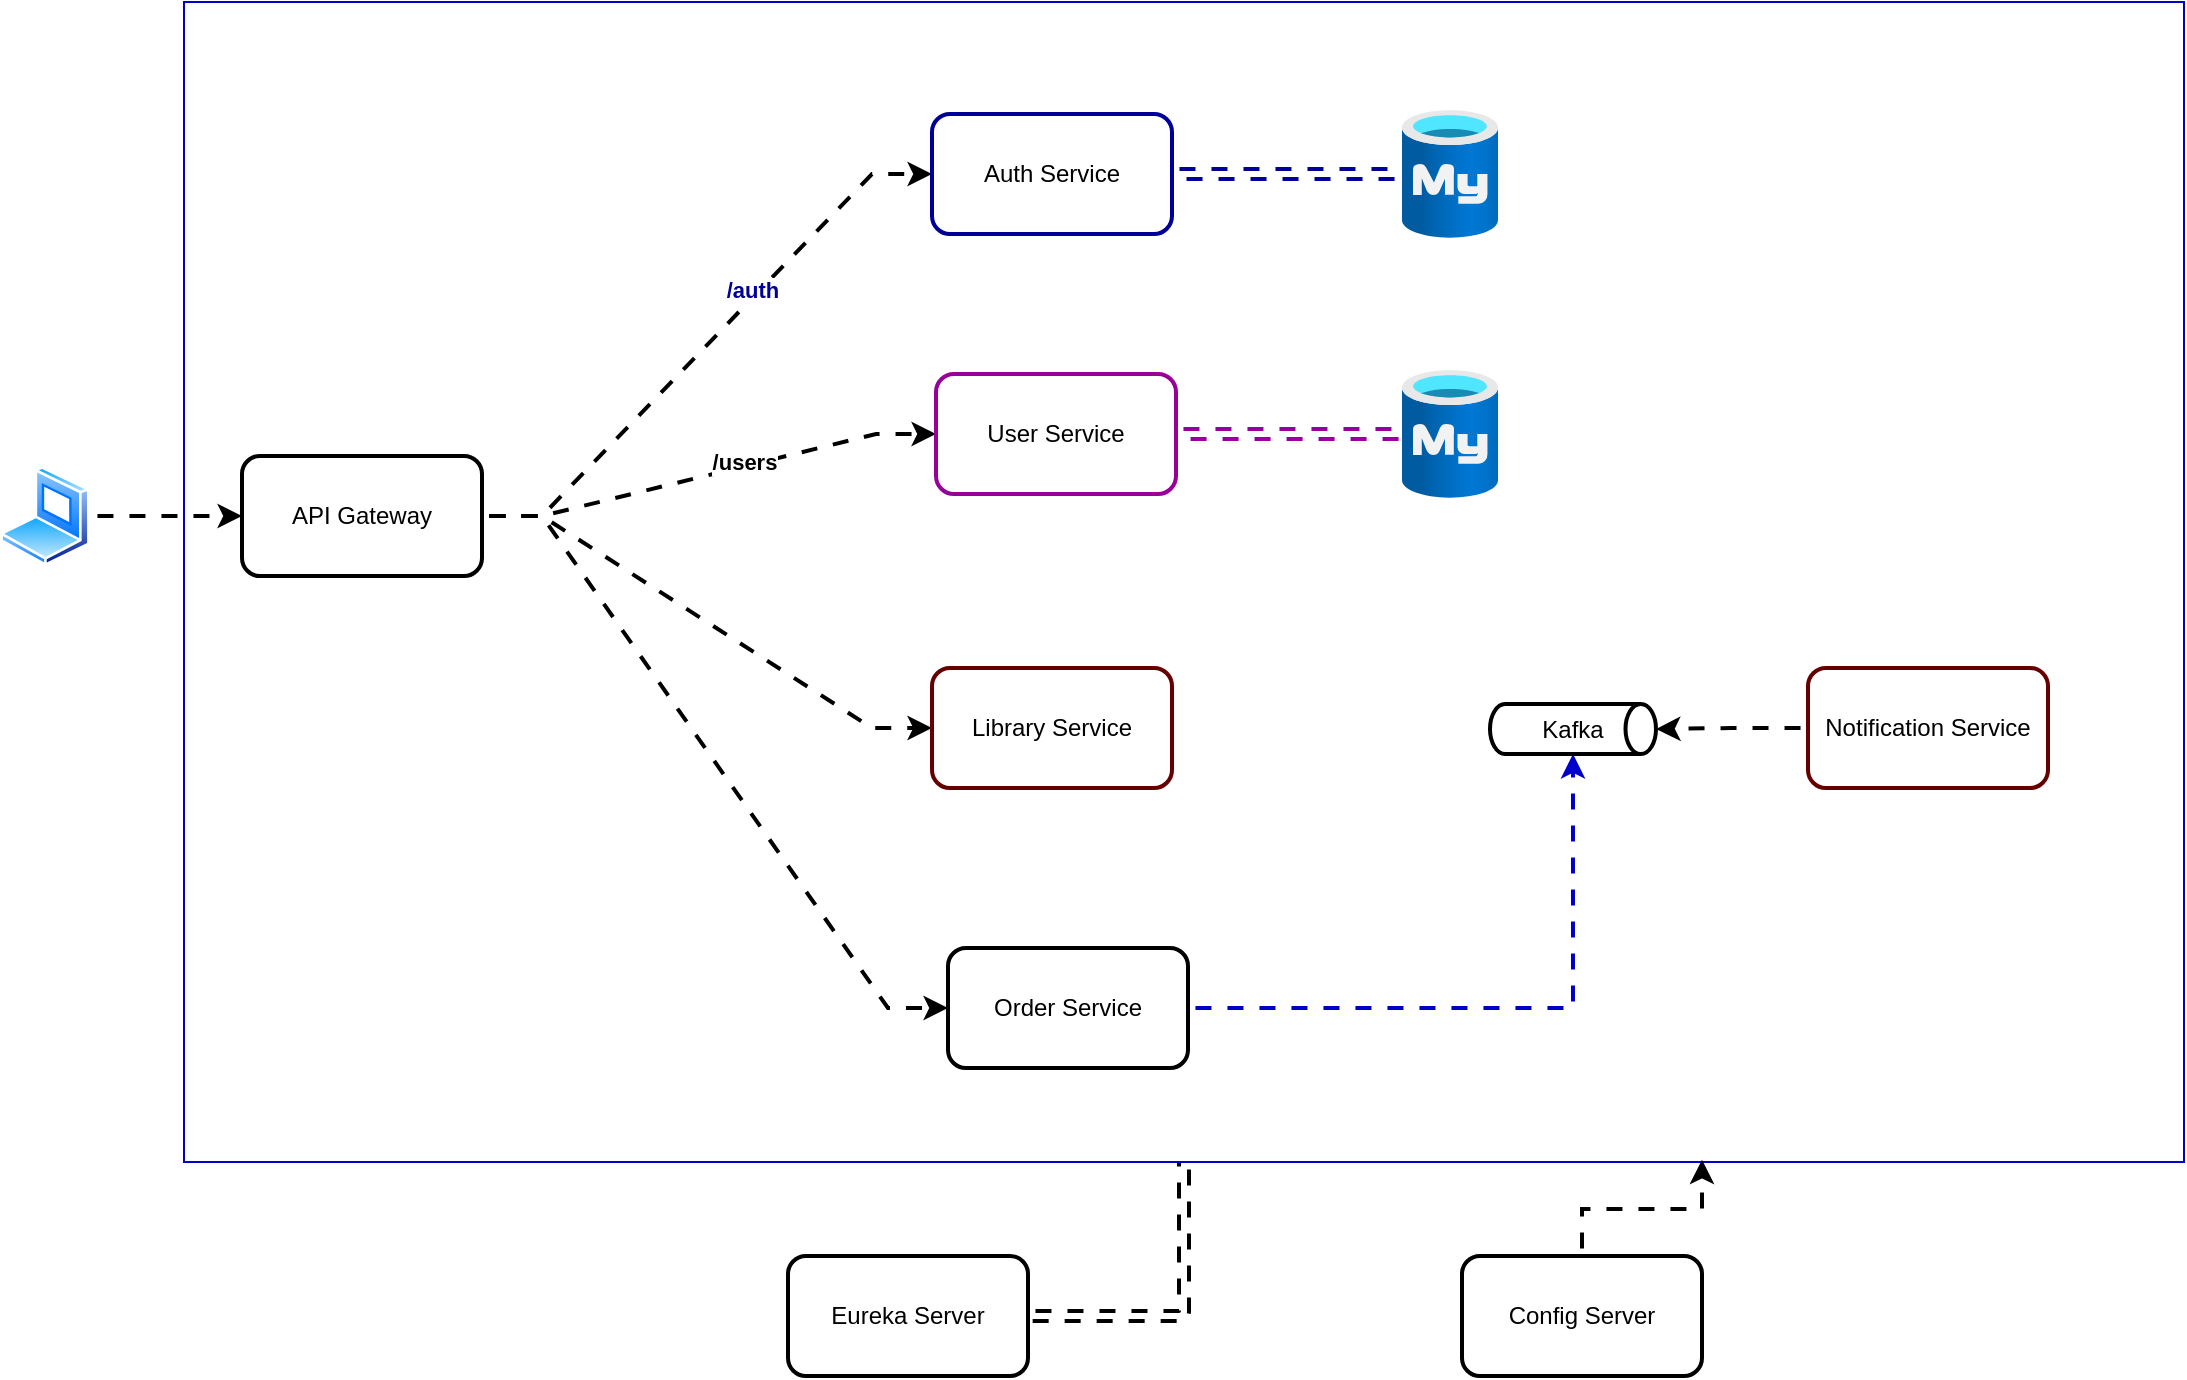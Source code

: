 <mxfile version="26.2.15" pages="2">
  <diagram name="Design" id="JtGKPvHWO7ib2_4t10vI">
    <mxGraphModel dx="1826" dy="859" grid="0" gridSize="10" guides="1" tooltips="1" connect="1" arrows="1" fold="1" page="0" pageScale="1" pageWidth="827" pageHeight="1169" math="0" shadow="0">
      <root>
        <mxCell id="0" />
        <mxCell id="1" parent="0" />
        <mxCell id="TLr-qGxyjugClGthnTfz-3" style="edgeStyle=orthogonalEdgeStyle;rounded=1;orthogonalLoop=1;jettySize=auto;html=1;entryX=1;entryY=0.5;entryDx=0;entryDy=0;curved=0;strokeWidth=2;flowAnimation=1;shape=link;" edge="1" parent="1" source="TLr-qGxyjugClGthnTfz-1" target="eGuFwM7xx7Jv6Wxej7lZ-26">
          <mxGeometry relative="1" as="geometry" />
        </mxCell>
        <mxCell id="TLr-qGxyjugClGthnTfz-1" value="" style="rounded=0;whiteSpace=wrap;html=1;strokeColor=#0000CC;" vertex="1" parent="1">
          <mxGeometry x="-30" y="48" width="1000" height="580" as="geometry" />
        </mxCell>
        <mxCell id="eGuFwM7xx7Jv6Wxej7lZ-3" style="rounded=0;orthogonalLoop=1;jettySize=auto;html=1;entryX=0;entryY=0.5;entryDx=0;entryDy=0;flowAnimation=1;strokeWidth=2;jumpStyle=none;shadow=0;strokeColor=#000000;targetPerimeterSpacing=0;edgeStyle=entityRelationEdgeStyle;" edge="1" parent="1" source="eGuFwM7xx7Jv6Wxej7lZ-1" target="eGuFwM7xx7Jv6Wxej7lZ-2">
          <mxGeometry relative="1" as="geometry" />
        </mxCell>
        <mxCell id="eGuFwM7xx7Jv6Wxej7lZ-18" value="&lt;b&gt;/auth&lt;/b&gt;" style="edgeLabel;html=1;align=center;verticalAlign=middle;resizable=0;points=[];fontColor=#000099;" vertex="1" connectable="0" parent="eGuFwM7xx7Jv6Wxej7lZ-3">
          <mxGeometry x="-0.48" y="1" relative="1" as="geometry">
            <mxPoint x="72" y="-78" as="offset" />
          </mxGeometry>
        </mxCell>
        <mxCell id="eGuFwM7xx7Jv6Wxej7lZ-21" style="edgeStyle=entityRelationEdgeStyle;rounded=0;orthogonalLoop=1;jettySize=auto;html=1;entryX=0;entryY=0.5;entryDx=0;entryDy=0;strokeColor=#000000;strokeWidth=2;flowAnimation=1;" edge="1" parent="1" source="eGuFwM7xx7Jv6Wxej7lZ-1" target="eGuFwM7xx7Jv6Wxej7lZ-20">
          <mxGeometry relative="1" as="geometry" />
        </mxCell>
        <mxCell id="eGuFwM7xx7Jv6Wxej7lZ-24" value="&lt;b&gt;/users&lt;/b&gt;" style="edgeLabel;html=1;align=center;verticalAlign=middle;resizable=0;points=[];" vertex="1" connectable="0" parent="eGuFwM7xx7Jv6Wxej7lZ-21">
          <mxGeometry x="0.154" y="3" relative="1" as="geometry">
            <mxPoint as="offset" />
          </mxGeometry>
        </mxCell>
        <mxCell id="eGuFwM7xx7Jv6Wxej7lZ-22" style="edgeStyle=entityRelationEdgeStyle;rounded=0;orthogonalLoop=1;jettySize=auto;html=1;entryX=0;entryY=0.5;entryDx=0;entryDy=0;strokeWidth=2;flowAnimation=1;strokeColor=#000000;" edge="1" parent="1" source="eGuFwM7xx7Jv6Wxej7lZ-1" target="eGuFwM7xx7Jv6Wxej7lZ-19">
          <mxGeometry relative="1" as="geometry" />
        </mxCell>
        <mxCell id="eGuFwM7xx7Jv6Wxej7lZ-23" style="edgeStyle=entityRelationEdgeStyle;rounded=0;orthogonalLoop=1;jettySize=auto;html=1;entryX=0;entryY=0.5;entryDx=0;entryDy=0;flowAnimation=1;strokeWidth=2;" edge="1" parent="1" source="eGuFwM7xx7Jv6Wxej7lZ-1" target="eGuFwM7xx7Jv6Wxej7lZ-6">
          <mxGeometry relative="1" as="geometry" />
        </mxCell>
        <mxCell id="eGuFwM7xx7Jv6Wxej7lZ-1" value="API Gateway" style="rounded=1;whiteSpace=wrap;html=1;strokeWidth=2;" vertex="1" parent="1">
          <mxGeometry x="-1" y="275" width="120" height="60" as="geometry" />
        </mxCell>
        <mxCell id="eGuFwM7xx7Jv6Wxej7lZ-17" style="edgeStyle=orthogonalEdgeStyle;rounded=0;orthogonalLoop=1;jettySize=auto;html=1;shape=link;flowAnimation=1;strokeWidth=2;strokeColor=#000099;" edge="1" parent="1" source="eGuFwM7xx7Jv6Wxej7lZ-2" target="eGuFwM7xx7Jv6Wxej7lZ-15">
          <mxGeometry relative="1" as="geometry" />
        </mxCell>
        <mxCell id="eGuFwM7xx7Jv6Wxej7lZ-2" value="Auth Service" style="rounded=1;whiteSpace=wrap;html=1;strokeWidth=2;glass=0;shadow=0;strokeColor=#000099;" vertex="1" parent="1">
          <mxGeometry x="344" y="104" width="120" height="60" as="geometry" />
        </mxCell>
        <mxCell id="eGuFwM7xx7Jv6Wxej7lZ-5" style="edgeStyle=orthogonalEdgeStyle;rounded=0;orthogonalLoop=1;jettySize=auto;html=1;entryX=0;entryY=0.5;entryDx=0;entryDy=0;strokeWidth=2;flowAnimation=1;" edge="1" parent="1" source="eGuFwM7xx7Jv6Wxej7lZ-4" target="eGuFwM7xx7Jv6Wxej7lZ-1">
          <mxGeometry relative="1" as="geometry" />
        </mxCell>
        <mxCell id="eGuFwM7xx7Jv6Wxej7lZ-4" value="" style="image;aspect=fixed;perimeter=ellipsePerimeter;html=1;align=center;shadow=0;dashed=0;spacingTop=3;image=img/lib/active_directory/laptop_client.svg;" vertex="1" parent="1">
          <mxGeometry x="-122" y="280" width="45" height="50" as="geometry" />
        </mxCell>
        <mxCell id="eGuFwM7xx7Jv6Wxej7lZ-6" value="Order Service" style="rounded=1;whiteSpace=wrap;html=1;strokeWidth=2;glass=0;shadow=0;" vertex="1" parent="1">
          <mxGeometry x="352" y="521" width="120" height="60" as="geometry" />
        </mxCell>
        <mxCell id="eGuFwM7xx7Jv6Wxej7lZ-15" value="" style="image;aspect=fixed;html=1;points=[];align=center;fontSize=12;image=img/lib/azure2/databases/Azure_Database_MySQL_Server.svg;" vertex="1" parent="1">
          <mxGeometry x="579" y="102" width="48" height="64" as="geometry" />
        </mxCell>
        <mxCell id="TLr-qGxyjugClGthnTfz-10" style="edgeStyle=orthogonalEdgeStyle;rounded=0;orthogonalLoop=1;jettySize=auto;html=1;strokeWidth=2;strokeColor=#0000CC;flowAnimation=1;exitX=1;exitY=0.5;exitDx=0;exitDy=0;" edge="1" parent="1" source="eGuFwM7xx7Jv6Wxej7lZ-6" target="TLr-qGxyjugClGthnTfz-9">
          <mxGeometry relative="1" as="geometry" />
        </mxCell>
        <mxCell id="eGuFwM7xx7Jv6Wxej7lZ-19" value="Library Service" style="rounded=1;whiteSpace=wrap;html=1;strokeWidth=2;glass=0;shadow=0;strokeColor=#660000;" vertex="1" parent="1">
          <mxGeometry x="344" y="381" width="120" height="60" as="geometry" />
        </mxCell>
        <mxCell id="eGuFwM7xx7Jv6Wxej7lZ-20" value="User Service" style="rounded=1;whiteSpace=wrap;html=1;strokeWidth=2;glass=0;shadow=0;strokeColor=#990099;" vertex="1" parent="1">
          <mxGeometry x="346" y="234" width="120" height="60" as="geometry" />
        </mxCell>
        <mxCell id="eGuFwM7xx7Jv6Wxej7lZ-25" value="Config Server&lt;span style=&quot;color: rgba(0, 0, 0, 0); font-family: monospace; font-size: 0px; text-align: start; text-wrap-mode: nowrap;&quot;&gt;%3CmxGraphModel%3E%3Croot%3E%3CmxCell%20id%3D%220%22%2F%3E%3CmxCell%20id%3D%221%22%20parent%3D%220%22%2F%3E%3CmxCell%20id%3D%222%22%20value%3D%22Book%20Service%22%20style%3D%22rounded%3D1%3BwhiteSpace%3Dwrap%3Bhtml%3D1%3BstrokeWidth%3D2%3Bglass%3D0%3Bshadow%3D0%3B%22%20vertex%3D%221%22%20parent%3D%221%22%3E%3CmxGeometry%20x%3D%22352%22%20y%3D%22521%22%20width%3D%22120%22%20height%3D%2260%22%20as%3D%22geometry%22%2F%3E%3C%2FmxCell%3E%3C%2Froot%3E%3C%2FmxGraphModel%3E&lt;/span&gt;" style="rounded=1;whiteSpace=wrap;html=1;strokeWidth=2;glass=0;shadow=0;" vertex="1" parent="1">
          <mxGeometry x="609" y="675" width="120" height="60" as="geometry" />
        </mxCell>
        <mxCell id="eGuFwM7xx7Jv6Wxej7lZ-26" value="Eureka Server&lt;span style=&quot;color: rgba(0, 0, 0, 0); font-family: monospace; font-size: 0px; text-align: start; text-wrap-mode: nowrap;&quot;&gt;%3CmxGraphModel%3E%3Croot%3E%3CmxCell%20id%3D%220%22%2F%3E%3CmxCell%20id%3D%221%22%20parent%3D%220%22%2F%3E%3CmxCell%20id%3D%222%22%20value%3D%22Book%20Service%22%20style%3D%22rounded%3D1%3BwhiteSpace%3Dwrap%3Bhtml%3D1%3BstrokeWidth%3D2%3Bglass%3D0%3Bshadow%3D0%3B%22%20vertex%3D%221%22%20parent%3D%221%22%3E%3CmxGeometry%20x%3D%22352%22%20y%3D%22521%22%20width%3D%22120%22%20height%3D%2260%22%20as%3D%22geometry%22%2F%3E%3C%2FmxCell%3E%3C%2Froot%3E%3C%2FmxGraphModel%3E&lt;/span&gt;" style="rounded=1;whiteSpace=wrap;html=1;strokeWidth=2;glass=0;shadow=0;" vertex="1" parent="1">
          <mxGeometry x="272" y="675" width="120" height="60" as="geometry" />
        </mxCell>
        <mxCell id="TLr-qGxyjugClGthnTfz-2" style="edgeStyle=orthogonalEdgeStyle;rounded=0;orthogonalLoop=1;jettySize=auto;html=1;entryX=0.759;entryY=0.998;entryDx=0;entryDy=0;entryPerimeter=0;flowAnimation=1;strokeWidth=2;" edge="1" parent="1" source="eGuFwM7xx7Jv6Wxej7lZ-25" target="TLr-qGxyjugClGthnTfz-1">
          <mxGeometry relative="1" as="geometry" />
        </mxCell>
        <mxCell id="TLr-qGxyjugClGthnTfz-4" value="" style="image;aspect=fixed;html=1;points=[];align=center;fontSize=12;image=img/lib/azure2/databases/Azure_Database_MySQL_Server.svg;" vertex="1" parent="1">
          <mxGeometry x="579" y="232" width="48" height="64" as="geometry" />
        </mxCell>
        <mxCell id="TLr-qGxyjugClGthnTfz-5" style="edgeStyle=orthogonalEdgeStyle;rounded=0;orthogonalLoop=1;jettySize=auto;html=1;entryX=0.042;entryY=0.5;entryDx=0;entryDy=0;entryPerimeter=0;shape=link;strokeColor=#990099;strokeWidth=2;flowAnimation=1;" edge="1" parent="1" source="eGuFwM7xx7Jv6Wxej7lZ-20" target="TLr-qGxyjugClGthnTfz-4">
          <mxGeometry relative="1" as="geometry" />
        </mxCell>
        <mxCell id="TLr-qGxyjugClGthnTfz-9" value="Kafka" style="strokeWidth=2;html=1;shape=mxgraph.flowchart.direct_data;whiteSpace=wrap;rounded=1;" vertex="1" parent="1">
          <mxGeometry x="623" y="399" width="83" height="25" as="geometry" />
        </mxCell>
        <mxCell id="TLr-qGxyjugClGthnTfz-11" value="Notification Service" style="rounded=1;whiteSpace=wrap;html=1;strokeWidth=2;glass=0;shadow=0;strokeColor=#660000;" vertex="1" parent="1">
          <mxGeometry x="782" y="381" width="120" height="60" as="geometry" />
        </mxCell>
        <mxCell id="TLr-qGxyjugClGthnTfz-12" style="edgeStyle=orthogonalEdgeStyle;rounded=0;orthogonalLoop=1;jettySize=auto;html=1;entryX=1;entryY=0.5;entryDx=0;entryDy=0;entryPerimeter=0;strokeWidth=2;flowAnimation=1;" edge="1" parent="1" source="TLr-qGxyjugClGthnTfz-11" target="TLr-qGxyjugClGthnTfz-9">
          <mxGeometry relative="1" as="geometry" />
        </mxCell>
      </root>
    </mxGraphModel>
  </diagram>
  <diagram name="Boot up" id="9t-IqI4Gs5yintmSb3O7">
    <mxGraphModel dx="1826" dy="859" grid="0" gridSize="10" guides="1" tooltips="1" connect="1" arrows="1" fold="1" page="0" pageScale="1" pageWidth="827" pageHeight="1169" math="0" shadow="0">
      <root>
        <mxCell id="0CD3AbabF_W69JcTcAv4-0" />
        <mxCell id="0CD3AbabF_W69JcTcAv4-1" parent="0CD3AbabF_W69JcTcAv4-0" />
        <mxCell id="0CD3AbabF_W69JcTcAv4-8" style="edgeStyle=orthogonalEdgeStyle;rounded=0;orthogonalLoop=1;jettySize=auto;html=1;entryX=0;entryY=0.5;entryDx=0;entryDy=0;exitX=0.5;exitY=1;exitDx=0;exitDy=0;flowAnimation=1;dashed=1;strokeWidth=2;shape=link;strokeColor=#009900;" edge="1" parent="0CD3AbabF_W69JcTcAv4-1" source="mgaqQapGnj2slgKr1JHU-30" target="0CD3AbabF_W69JcTcAv4-19">
          <mxGeometry relative="1" as="geometry" />
        </mxCell>
        <mxCell id="0CD3AbabF_W69JcTcAv4-9" value="API Gateway" style="rounded=1;whiteSpace=wrap;html=1;strokeWidth=2;" vertex="1" parent="0CD3AbabF_W69JcTcAv4-1">
          <mxGeometry x="16" y="277" width="231" height="60" as="geometry" />
        </mxCell>
        <mxCell id="0CD3AbabF_W69JcTcAv4-11" value="Auth Service" style="rounded=1;whiteSpace=wrap;html=1;strokeWidth=2;glass=0;shadow=0;strokeColor=#000099;" vertex="1" parent="0CD3AbabF_W69JcTcAv4-1">
          <mxGeometry x="341" y="104" width="308" height="65" as="geometry" />
        </mxCell>
        <mxCell id="0CD3AbabF_W69JcTcAv4-12" style="edgeStyle=orthogonalEdgeStyle;rounded=0;orthogonalLoop=1;jettySize=auto;html=1;entryX=0;entryY=0.5;entryDx=0;entryDy=0;strokeWidth=2;flowAnimation=1;" edge="1" parent="0CD3AbabF_W69JcTcAv4-1" source="0CD3AbabF_W69JcTcAv4-13" target="0CD3AbabF_W69JcTcAv4-9">
          <mxGeometry relative="1" as="geometry" />
        </mxCell>
        <mxCell id="0CD3AbabF_W69JcTcAv4-13" value="" style="image;aspect=fixed;perimeter=ellipsePerimeter;html=1;align=center;shadow=0;dashed=0;spacingTop=3;image=img/lib/active_directory/laptop_client.svg;" vertex="1" parent="0CD3AbabF_W69JcTcAv4-1">
          <mxGeometry x="-212" y="280" width="45" height="50" as="geometry" />
        </mxCell>
        <mxCell id="0CD3AbabF_W69JcTcAv4-14" value="Book Service" style="rounded=1;whiteSpace=wrap;html=1;strokeWidth=2;glass=0;shadow=0;" vertex="1" parent="0CD3AbabF_W69JcTcAv4-1">
          <mxGeometry x="344" y="521" width="317" height="60" as="geometry" />
        </mxCell>
        <mxCell id="0CD3AbabF_W69JcTcAv4-16" value="Library Service" style="rounded=1;whiteSpace=wrap;html=1;strokeWidth=2;glass=0;shadow=0;strokeColor=#660000;" vertex="1" parent="0CD3AbabF_W69JcTcAv4-1">
          <mxGeometry x="344" y="380" width="315" height="60" as="geometry" />
        </mxCell>
        <mxCell id="0CD3AbabF_W69JcTcAv4-17" value="User Service" style="rounded=1;whiteSpace=wrap;html=1;strokeWidth=2;glass=0;shadow=0;strokeColor=#990099;" vertex="1" parent="0CD3AbabF_W69JcTcAv4-1">
          <mxGeometry x="344" y="232" width="309" height="60" as="geometry" />
        </mxCell>
        <mxCell id="mgaqQapGnj2slgKr1JHU-11" style="edgeStyle=orthogonalEdgeStyle;rounded=1;orthogonalLoop=1;jettySize=auto;html=1;entryX=1;entryY=0.5;entryDx=0;entryDy=0;curved=0;flowAnimation=1;strokeWidth=2;exitX=0.5;exitY=0;exitDx=0;exitDy=0;jumpStyle=none;strokeColor=#6600CC;" edge="1" parent="0CD3AbabF_W69JcTcAv4-1" source="0CD3AbabF_W69JcTcAv4-18" target="mgaqQapGnj2slgKr1JHU-10">
          <mxGeometry relative="1" as="geometry" />
        </mxCell>
        <mxCell id="mgaqQapGnj2slgKr1JHU-12" style="edgeStyle=orthogonalEdgeStyle;rounded=1;orthogonalLoop=1;jettySize=auto;html=1;entryX=1;entryY=0.5;entryDx=0;entryDy=0;exitX=0.5;exitY=0;exitDx=0;exitDy=0;curved=0;strokeWidth=2;flowAnimation=1;strokeColor=#6600CC;" edge="1" parent="0CD3AbabF_W69JcTcAv4-1" source="0CD3AbabF_W69JcTcAv4-18" target="mgaqQapGnj2slgKr1JHU-8">
          <mxGeometry relative="1" as="geometry" />
        </mxCell>
        <mxCell id="mgaqQapGnj2slgKr1JHU-13" style="edgeStyle=orthogonalEdgeStyle;rounded=1;orthogonalLoop=1;jettySize=auto;html=1;entryX=1;entryY=0.5;entryDx=0;entryDy=0;exitX=0.5;exitY=0;exitDx=0;exitDy=0;curved=0;strokeWidth=2;flowAnimation=1;strokeColor=#6600CC;" edge="1" parent="0CD3AbabF_W69JcTcAv4-1" source="0CD3AbabF_W69JcTcAv4-18" target="mgaqQapGnj2slgKr1JHU-6">
          <mxGeometry relative="1" as="geometry" />
        </mxCell>
        <mxCell id="mgaqQapGnj2slgKr1JHU-14" style="edgeStyle=orthogonalEdgeStyle;rounded=1;orthogonalLoop=1;jettySize=auto;html=1;entryX=1;entryY=0.5;entryDx=0;entryDy=0;exitX=0.5;exitY=0;exitDx=0;exitDy=0;curved=0;strokeWidth=2;flowAnimation=1;strokeColor=#6600CC;" edge="1" parent="0CD3AbabF_W69JcTcAv4-1" source="0CD3AbabF_W69JcTcAv4-18" target="mgaqQapGnj2slgKr1JHU-2">
          <mxGeometry relative="1" as="geometry" />
        </mxCell>
        <mxCell id="mgaqQapGnj2slgKr1JHU-15" value="fetches&lt;div&gt;configuration&lt;/div&gt;" style="edgeLabel;html=1;align=center;verticalAlign=middle;resizable=0;points=[];" vertex="1" connectable="0" parent="mgaqQapGnj2slgKr1JHU-14">
          <mxGeometry x="-0.867" y="2" relative="1" as="geometry">
            <mxPoint as="offset" />
          </mxGeometry>
        </mxCell>
        <mxCell id="mgaqQapGnj2slgKr1JHU-31" style="edgeStyle=orthogonalEdgeStyle;rounded=0;orthogonalLoop=1;jettySize=auto;html=1;flowAnimation=1;strokeWidth=2;entryX=0.5;entryY=0;entryDx=0;entryDy=0;strokeColor=#6600CC;" edge="1" parent="0CD3AbabF_W69JcTcAv4-1" source="0CD3AbabF_W69JcTcAv4-18" target="mgaqQapGnj2slgKr1JHU-29">
          <mxGeometry relative="1" as="geometry">
            <mxPoint x="107" y="219" as="targetPoint" />
            <Array as="points">
              <mxPoint x="769" y="27" />
              <mxPoint x="207" y="27" />
            </Array>
          </mxGeometry>
        </mxCell>
        <mxCell id="0CD3AbabF_W69JcTcAv4-18" value="Config Server&lt;span style=&quot;color: rgba(0, 0, 0, 0); font-family: monospace; font-size: 0px; text-align: start; text-wrap-mode: nowrap;&quot;&gt;%3CmxGraphModel%3E%3Croot%3E%3CmxCell%20id%3D%220%22%2F%3E%3CmxCell%20id%3D%221%22%20parent%3D%220%22%2F%3E%3CmxCell%20id%3D%222%22%20value%3D%22Book%20Service%22%20style%3D%22rounded%3D1%3BwhiteSpace%3Dwrap%3Bhtml%3D1%3BstrokeWidth%3D2%3Bglass%3D0%3Bshadow%3D0%3B%22%20vertex%3D%221%22%20parent%3D%221%22%3E%3CmxGeometry%20x%3D%22352%22%20y%3D%22521%22%20width%3D%22120%22%20height%3D%2260%22%20as%3D%22geometry%22%2F%3E%3C%2FmxCell%3E%3C%2Froot%3E%3C%2FmxGraphModel%3E&lt;/span&gt;" style="rounded=1;whiteSpace=wrap;html=1;strokeWidth=2;glass=0;shadow=0;strokeColor=#6600CC;" vertex="1" parent="0CD3AbabF_W69JcTcAv4-1">
          <mxGeometry x="709" y="647" width="120" height="60" as="geometry" />
        </mxCell>
        <mxCell id="0CD3AbabF_W69JcTcAv4-19" value="Eureka Server&lt;span style=&quot;color: rgba(0, 0, 0, 0); font-family: monospace; font-size: 0px; text-align: start; text-wrap-mode: nowrap;&quot;&gt;%3CmxGraphModel%3E%3Croot%3E%3CmxCell%20id%3D%220%22%2F%3E%3CmxCell%20id%3D%221%22%20parent%3D%220%22%2F%3E%3CmxCell%20id%3D%222%22%20value%3D%22Book%20Service%22%20style%3D%22rounded%3D1%3BwhiteSpace%3Dwrap%3Bhtml%3D1%3BstrokeWidth%3D2%3Bglass%3D0%3Bshadow%3D0%3B%22%20vertex%3D%221%22%20parent%3D%221%22%3E%3CmxGeometry%20x%3D%22352%22%20y%3D%22521%22%20width%3D%22120%22%20height%3D%2260%22%20as%3D%22geometry%22%2F%3E%3C%2FmxCell%3E%3C%2Froot%3E%3C%2FmxGraphModel%3E&lt;/span&gt;" style="rounded=1;whiteSpace=wrap;html=1;strokeWidth=2;glass=0;shadow=0;strokeColor=#009900;" vertex="1" parent="0CD3AbabF_W69JcTcAv4-1">
          <mxGeometry x="263" y="651" width="126" height="60" as="geometry" />
        </mxCell>
        <mxCell id="mgaqQapGnj2slgKr1JHU-1" value="auth-service.yml&lt;div&gt;user-service.yml&lt;/div&gt;&lt;div&gt;library-service.yml&lt;/div&gt;&lt;div&gt;book-service.yml&lt;/div&gt;&lt;div&gt;applications.yml&lt;/div&gt;" style="text;html=1;align=center;verticalAlign=middle;whiteSpace=wrap;rounded=0;" vertex="1" parent="0CD3AbabF_W69JcTcAv4-1">
          <mxGeometry x="705.5" y="735" width="127" height="30" as="geometry" />
        </mxCell>
        <mxCell id="4Ch-qWF-U5d_j4IC-s_u-0" style="edgeStyle=orthogonalEdgeStyle;rounded=1;orthogonalLoop=1;jettySize=auto;html=1;entryX=0.5;entryY=0;entryDx=0;entryDy=0;exitX=0.5;exitY=0;exitDx=0;exitDy=0;flowAnimation=1;curved=0;strokeWidth=2;jumpStyle=arc;strokeColor=#FF33FF;" edge="1" parent="0CD3AbabF_W69JcTcAv4-1" source="mgaqQapGnj2slgKr1JHU-2" target="mgaqQapGnj2slgKr1JHU-20">
          <mxGeometry relative="1" as="geometry" />
        </mxCell>
        <mxCell id="4Ch-qWF-U5d_j4IC-s_u-1" value="get config&lt;div&gt;server address&lt;/div&gt;" style="edgeLabel;html=1;align=center;verticalAlign=middle;resizable=0;points=[];" vertex="1" connectable="0" parent="4Ch-qWF-U5d_j4IC-s_u-0">
          <mxGeometry x="-0.559" y="-3" relative="1" as="geometry">
            <mxPoint x="1" as="offset" />
          </mxGeometry>
        </mxCell>
        <mxCell id="mgaqQapGnj2slgKr1JHU-2" value="Config Client&lt;span style=&quot;font-family: monospace; font-size: 0px; text-align: start; text-wrap-mode: nowrap;&quot;&gt;%3CmxGraphModel%3E%3Croot%3E%3CmxCell%20id%3D%220%22%2F%3E%3CmxCell%20id%3D%221%22%20parent%3D%220%22%2F%3E%3CmxCell%20id%3D%222%22%20value%3D%22Book%20Service%22%20style%3D%22rounded%3D1%3BwhiteSpace%3Dwrap%3Bhtml%3D1%3BstrokeWidth%3D2%3Bglass%3D0%3Bshadow%3D0%3B%22%20vertex%3D%221%22%20parent%3D%221%22%3E%3CmxGeometry%20x%3D%22352%22%20y%3D%22521%22%20width%3D%22120%22%20height%3D%2260%22%20as%3D%22geometry%22%2F%3E%3C%2FmxCell%3E%3C%2Froot%3E%3C%2FmxGraphModel%3E&lt;/span&gt;" style="rounded=1;whiteSpace=wrap;html=1;strokeWidth=2;glass=0;shadow=0;fontColor=#000000;strokeColor=#FF33FF;" vertex="1" parent="0CD3AbabF_W69JcTcAv4-1">
          <mxGeometry x="576" y="111" width="65" height="32" as="geometry" />
        </mxCell>
        <mxCell id="4Ch-qWF-U5d_j4IC-s_u-2" style="edgeStyle=orthogonalEdgeStyle;rounded=1;orthogonalLoop=1;jettySize=auto;html=1;entryX=0.5;entryY=0;entryDx=0;entryDy=0;exitX=0.5;exitY=0;exitDx=0;exitDy=0;curved=0;strokeWidth=2;flowAnimation=1;strokeColor=#FF33FF;" edge="1" parent="0CD3AbabF_W69JcTcAv4-1" source="mgaqQapGnj2slgKr1JHU-6" target="mgaqQapGnj2slgKr1JHU-21">
          <mxGeometry relative="1" as="geometry" />
        </mxCell>
        <mxCell id="4Ch-qWF-U5d_j4IC-s_u-5" value="get config&lt;div&gt;server address&lt;/div&gt;" style="edgeLabel;html=1;align=center;verticalAlign=middle;resizable=0;points=[];" vertex="1" connectable="0" parent="4Ch-qWF-U5d_j4IC-s_u-2">
          <mxGeometry x="-0.589" y="4" relative="1" as="geometry">
            <mxPoint x="1" as="offset" />
          </mxGeometry>
        </mxCell>
        <mxCell id="mgaqQapGnj2slgKr1JHU-6" value="Config Client&lt;span style=&quot;font-family: monospace; font-size: 0px; text-align: start; text-wrap-mode: nowrap;&quot;&gt;%3CmxGraphModel%3E%3Croot%3E%3CmxCell%20id%3D%220%22%2F%3E%3CmxCell%20id%3D%221%22%20parent%3D%220%22%2F%3E%3CmxCell%20id%3D%222%22%20value%3D%22Book%20Service%22%20style%3D%22rounded%3D1%3BwhiteSpace%3Dwrap%3Bhtml%3D1%3BstrokeWidth%3D2%3Bglass%3D0%3Bshadow%3D0%3B%22%20vertex%3D%221%22%20parent%3D%221%22%3E%3CmxGeometry%20x%3D%22352%22%20y%3D%22521%22%20width%3D%22120%22%20height%3D%2260%22%20as%3D%22geometry%22%2F%3E%3C%2FmxCell%3E%3C%2Froot%3E%3C%2FmxGraphModel%3E&lt;/span&gt;" style="rounded=1;whiteSpace=wrap;html=1;strokeWidth=2;glass=0;shadow=0;fontColor=#000000;strokeColor=#FF33FF;" vertex="1" parent="0CD3AbabF_W69JcTcAv4-1">
          <mxGeometry x="582" y="237" width="65" height="32" as="geometry" />
        </mxCell>
        <mxCell id="4Ch-qWF-U5d_j4IC-s_u-3" style="edgeStyle=orthogonalEdgeStyle;rounded=1;orthogonalLoop=1;jettySize=auto;html=1;entryX=0.5;entryY=0;entryDx=0;entryDy=0;exitX=0.5;exitY=0;exitDx=0;exitDy=0;curved=0;strokeWidth=2;strokeColor=#FF33FF;flowAnimation=1;" edge="1" parent="0CD3AbabF_W69JcTcAv4-1" source="mgaqQapGnj2slgKr1JHU-8" target="mgaqQapGnj2slgKr1JHU-22">
          <mxGeometry relative="1" as="geometry" />
        </mxCell>
        <mxCell id="4Ch-qWF-U5d_j4IC-s_u-6" value="get config&lt;div&gt;server address&lt;/div&gt;" style="edgeLabel;html=1;align=center;verticalAlign=middle;resizable=0;points=[];" vertex="1" connectable="0" parent="4Ch-qWF-U5d_j4IC-s_u-3">
          <mxGeometry x="-0.509" y="3" relative="1" as="geometry">
            <mxPoint x="1" as="offset" />
          </mxGeometry>
        </mxCell>
        <mxCell id="mgaqQapGnj2slgKr1JHU-8" value="Config Client&lt;span style=&quot;font-family: monospace; font-size: 0px; text-align: start; text-wrap-mode: nowrap;&quot;&gt;%3CmxGraphModel%3E%3Croot%3E%3CmxCell%20id%3D%220%22%2F%3E%3CmxCell%20id%3D%221%22%20parent%3D%220%22%2F%3E%3CmxCell%20id%3D%222%22%20value%3D%22Book%20Service%22%20style%3D%22rounded%3D1%3BwhiteSpace%3Dwrap%3Bhtml%3D1%3BstrokeWidth%3D2%3Bglass%3D0%3Bshadow%3D0%3B%22%20vertex%3D%221%22%20parent%3D%221%22%3E%3CmxGeometry%20x%3D%22352%22%20y%3D%22521%22%20width%3D%22120%22%20height%3D%2260%22%20as%3D%22geometry%22%2F%3E%3C%2FmxCell%3E%3C%2Froot%3E%3C%2FmxGraphModel%3E&lt;/span&gt;" style="rounded=1;whiteSpace=wrap;html=1;strokeWidth=2;glass=0;shadow=0;fontColor=#000000;strokeColor=#FF33FF;" vertex="1" parent="0CD3AbabF_W69JcTcAv4-1">
          <mxGeometry x="580" y="392" width="65" height="32" as="geometry" />
        </mxCell>
        <mxCell id="4Ch-qWF-U5d_j4IC-s_u-4" style="edgeStyle=orthogonalEdgeStyle;rounded=1;orthogonalLoop=1;jettySize=auto;html=1;entryX=0.5;entryY=0;entryDx=0;entryDy=0;exitX=0.5;exitY=0;exitDx=0;exitDy=0;curved=0;strokeWidth=2;strokeColor=#FF33FF;flowAnimation=1;" edge="1" parent="0CD3AbabF_W69JcTcAv4-1" source="mgaqQapGnj2slgKr1JHU-10" target="mgaqQapGnj2slgKr1JHU-23">
          <mxGeometry relative="1" as="geometry" />
        </mxCell>
        <mxCell id="4Ch-qWF-U5d_j4IC-s_u-7" value="get config&lt;div&gt;server address&lt;/div&gt;" style="edgeLabel;html=1;align=center;verticalAlign=middle;resizable=0;points=[];" vertex="1" connectable="0" parent="4Ch-qWF-U5d_j4IC-s_u-4">
          <mxGeometry x="-0.572" y="-1" relative="1" as="geometry">
            <mxPoint x="1" as="offset" />
          </mxGeometry>
        </mxCell>
        <mxCell id="mgaqQapGnj2slgKr1JHU-10" value="Config Client&lt;span style=&quot;font-family: monospace; font-size: 0px; text-align: start; text-wrap-mode: nowrap;&quot;&gt;%3CmxGraphModel%3E%3Croot%3E%3CmxCell%20id%3D%220%22%2F%3E%3CmxCell%20id%3D%221%22%20parent%3D%220%22%2F%3E%3CmxCell%20id%3D%222%22%20value%3D%22Book%20Service%22%20style%3D%22rounded%3D1%3BwhiteSpace%3Dwrap%3Bhtml%3D1%3BstrokeWidth%3D2%3Bglass%3D0%3Bshadow%3D0%3B%22%20vertex%3D%221%22%20parent%3D%221%22%3E%3CmxGeometry%20x%3D%22352%22%20y%3D%22521%22%20width%3D%22120%22%20height%3D%2260%22%20as%3D%22geometry%22%2F%3E%3C%2FmxCell%3E%3C%2Froot%3E%3C%2FmxGraphModel%3E&lt;/span&gt;" style="rounded=1;whiteSpace=wrap;html=1;strokeWidth=2;glass=0;shadow=0;fontColor=#000000;strokeColor=#FF33FF;" vertex="1" parent="0CD3AbabF_W69JcTcAv4-1">
          <mxGeometry x="588" y="528" width="65" height="32" as="geometry" />
        </mxCell>
        <mxCell id="mgaqQapGnj2slgKr1JHU-24" style="edgeStyle=orthogonalEdgeStyle;rounded=1;orthogonalLoop=1;jettySize=auto;html=1;exitX=1;exitY=0.5;exitDx=0;exitDy=0;entryX=1;entryY=0.5;entryDx=0;entryDy=0;curved=0;strokeWidth=2;flowAnimation=1;shape=link;strokeColor=#009900;" edge="1" parent="0CD3AbabF_W69JcTcAv4-1" source="mgaqQapGnj2slgKr1JHU-16" target="0CD3AbabF_W69JcTcAv4-19">
          <mxGeometry relative="1" as="geometry" />
        </mxCell>
        <mxCell id="mgaqQapGnj2slgKr1JHU-16" value="Eureka Client&lt;span style=&quot;color: rgba(0, 0, 0, 0); font-family: monospace; font-size: 0px; text-align: start; text-wrap-mode: nowrap;&quot;&gt;%3CmxGraphModel%3E%3Croot%3E%3CmxCell%20id%3D%220%22%2F%3E%3CmxCell%20id%3D%221%22%20parent%3D%220%22%2F%3E%3CmxCell%20id%3D%222%22%20value%3D%22Book%20Service%22%20style%3D%22rounded%3D1%3BwhiteSpace%3Dwrap%3Bhtml%3D1%3BstrokeWidth%3D2%3Bglass%3D0%3Bshadow%3D0%3B%22%20vertex%3D%221%22%20parent%3D%221%22%3E%3CmxGeometry%20x%3D%22352%22%20y%3D%22521%22%20width%3D%22120%22%20height%3D%2260%22%20as%3D%22geometry%22%2F%3E%3C%2FmxCell%3E%3C%2Froot%3E%3C%2FmxGraphModel%3E&lt;/span&gt;" style="rounded=1;whiteSpace=wrap;html=1;strokeWidth=2;glass=0;shadow=0;strokeColor=#009900;" vertex="1" parent="0CD3AbabF_W69JcTcAv4-1">
          <mxGeometry x="357" y="543" width="65" height="32" as="geometry" />
        </mxCell>
        <mxCell id="mgaqQapGnj2slgKr1JHU-25" style="edgeStyle=orthogonalEdgeStyle;rounded=1;orthogonalLoop=1;jettySize=auto;html=1;entryX=1;entryY=0.5;entryDx=0;entryDy=0;exitX=1;exitY=0.5;exitDx=0;exitDy=0;curved=0;strokeWidth=2;flowAnimation=1;shape=link;strokeColor=#009900;" edge="1" parent="0CD3AbabF_W69JcTcAv4-1" source="mgaqQapGnj2slgKr1JHU-17" target="0CD3AbabF_W69JcTcAv4-19">
          <mxGeometry relative="1" as="geometry" />
        </mxCell>
        <mxCell id="mgaqQapGnj2slgKr1JHU-17" value="Eureka Client&lt;span style=&quot;color: rgba(0, 0, 0, 0); font-family: monospace; font-size: 0px; text-align: start; text-wrap-mode: nowrap;&quot;&gt;%3CmxGraphModel%3E%3Croot%3E%3CmxCell%20id%3D%220%22%2F%3E%3CmxCell%20id%3D%221%22%20parent%3D%220%22%2F%3E%3CmxCell%20id%3D%222%22%20value%3D%22Book%20Service%22%20style%3D%22rounded%3D1%3BwhiteSpace%3Dwrap%3Bhtml%3D1%3BstrokeWidth%3D2%3Bglass%3D0%3Bshadow%3D0%3B%22%20vertex%3D%221%22%20parent%3D%221%22%3E%3CmxGeometry%20x%3D%22352%22%20y%3D%22521%22%20width%3D%22120%22%20height%3D%2260%22%20as%3D%22geometry%22%2F%3E%3C%2FmxCell%3E%3C%2Froot%3E%3C%2FmxGraphModel%3E&lt;/span&gt;" style="rounded=1;whiteSpace=wrap;html=1;strokeWidth=2;glass=0;shadow=0;strokeColor=#009900;" vertex="1" parent="0CD3AbabF_W69JcTcAv4-1">
          <mxGeometry x="357" y="403" width="65" height="32" as="geometry" />
        </mxCell>
        <mxCell id="mgaqQapGnj2slgKr1JHU-26" style="edgeStyle=orthogonalEdgeStyle;rounded=1;orthogonalLoop=1;jettySize=auto;html=1;entryX=1;entryY=0.5;entryDx=0;entryDy=0;exitX=1;exitY=0.5;exitDx=0;exitDy=0;curved=0;strokeWidth=2;flowAnimation=1;shape=link;strokeColor=#009900;" edge="1" parent="0CD3AbabF_W69JcTcAv4-1" source="mgaqQapGnj2slgKr1JHU-18" target="0CD3AbabF_W69JcTcAv4-19">
          <mxGeometry relative="1" as="geometry" />
        </mxCell>
        <mxCell id="mgaqQapGnj2slgKr1JHU-18" value="Eureka Client&lt;span style=&quot;color: rgba(0, 0, 0, 0); font-family: monospace; font-size: 0px; text-align: start; text-wrap-mode: nowrap;&quot;&gt;%3CmxGraphModel%3E%3Croot%3E%3CmxCell%20id%3D%220%22%2F%3E%3CmxCell%20id%3D%221%22%20parent%3D%220%22%2F%3E%3CmxCell%20id%3D%222%22%20value%3D%22Book%20Service%22%20style%3D%22rounded%3D1%3BwhiteSpace%3Dwrap%3Bhtml%3D1%3BstrokeWidth%3D2%3Bglass%3D0%3Bshadow%3D0%3B%22%20vertex%3D%221%22%20parent%3D%221%22%3E%3CmxGeometry%20x%3D%22352%22%20y%3D%22521%22%20width%3D%22120%22%20height%3D%2260%22%20as%3D%22geometry%22%2F%3E%3C%2FmxCell%3E%3C%2Froot%3E%3C%2FmxGraphModel%3E&lt;/span&gt;" style="rounded=1;whiteSpace=wrap;html=1;strokeWidth=2;glass=0;shadow=0;strokeColor=#009900;" vertex="1" parent="0CD3AbabF_W69JcTcAv4-1">
          <mxGeometry x="357" y="255" width="65" height="32" as="geometry" />
        </mxCell>
        <mxCell id="mgaqQapGnj2slgKr1JHU-27" style="edgeStyle=orthogonalEdgeStyle;rounded=1;orthogonalLoop=1;jettySize=auto;html=1;entryX=1;entryY=0.5;entryDx=0;entryDy=0;exitX=1;exitY=0.5;exitDx=0;exitDy=0;curved=0;strokeWidth=2;flowAnimation=1;jumpStyle=gap;shape=link;strokeColor=#009900;" edge="1" parent="0CD3AbabF_W69JcTcAv4-1" source="mgaqQapGnj2slgKr1JHU-19" target="0CD3AbabF_W69JcTcAv4-19">
          <mxGeometry relative="1" as="geometry" />
        </mxCell>
        <mxCell id="mgaqQapGnj2slgKr1JHU-28" value="update&lt;div&gt;status&lt;/div&gt;" style="edgeLabel;html=1;align=center;verticalAlign=middle;resizable=0;points=[];" vertex="1" connectable="0" parent="mgaqQapGnj2slgKr1JHU-27">
          <mxGeometry x="0.687" relative="1" as="geometry">
            <mxPoint as="offset" />
          </mxGeometry>
        </mxCell>
        <mxCell id="mgaqQapGnj2slgKr1JHU-19" value="Eureka Client&lt;span style=&quot;color: rgba(0, 0, 0, 0); font-family: monospace; font-size: 0px; text-align: start; text-wrap-mode: nowrap;&quot;&gt;%3CmxGraphModel%3E%3Croot%3E%3CmxCell%20id%3D%220%22%2F%3E%3CmxCell%20id%3D%221%22%20parent%3D%220%22%2F%3E%3CmxCell%20id%3D%222%22%20value%3D%22Book%20Service%22%20style%3D%22rounded%3D1%3BwhiteSpace%3Dwrap%3Bhtml%3D1%3BstrokeWidth%3D2%3Bglass%3D0%3Bshadow%3D0%3B%22%20vertex%3D%221%22%20parent%3D%221%22%3E%3CmxGeometry%20x%3D%22352%22%20y%3D%22521%22%20width%3D%22120%22%20height%3D%2260%22%20as%3D%22geometry%22%2F%3E%3C%2FmxCell%3E%3C%2Froot%3E%3C%2FmxGraphModel%3E&lt;/span&gt;" style="rounded=1;whiteSpace=wrap;html=1;strokeWidth=2;glass=0;shadow=0;strokeColor=#009900;" vertex="1" parent="0CD3AbabF_W69JcTcAv4-1">
          <mxGeometry x="357" y="129" width="65" height="32" as="geometry" />
        </mxCell>
        <mxCell id="mgaqQapGnj2slgKr1JHU-20" value="application.yml" style="text;html=1;align=center;verticalAlign=middle;whiteSpace=wrap;rounded=0;fontColor=#FF33FF;fontStyle=1" vertex="1" parent="0CD3AbabF_W69JcTcAv4-1">
          <mxGeometry x="462" y="67" width="97.5" height="30" as="geometry" />
        </mxCell>
        <mxCell id="mgaqQapGnj2slgKr1JHU-21" value="application.yml" style="text;html=1;align=center;verticalAlign=middle;whiteSpace=wrap;rounded=0;fontColor=#FF33FF;fontStyle=1" vertex="1" parent="0CD3AbabF_W69JcTcAv4-1">
          <mxGeometry x="467.5" y="198" width="92" height="30" as="geometry" />
        </mxCell>
        <mxCell id="mgaqQapGnj2slgKr1JHU-22" value="application.yml" style="text;html=1;align=center;verticalAlign=middle;whiteSpace=wrap;rounded=0;fontStyle=1;fontColor=#FF33FF;" vertex="1" parent="0CD3AbabF_W69JcTcAv4-1">
          <mxGeometry x="473.5" y="347" width="89.5" height="30" as="geometry" />
        </mxCell>
        <mxCell id="mgaqQapGnj2slgKr1JHU-23" value="application.yml" style="text;html=1;align=center;verticalAlign=middle;whiteSpace=wrap;rounded=0;fontStyle=1;fontColor=#FF33FF;" vertex="1" parent="0CD3AbabF_W69JcTcAv4-1">
          <mxGeometry x="473.5" y="487" width="91.5" height="30" as="geometry" />
        </mxCell>
        <mxCell id="mgaqQapGnj2slgKr1JHU-29" value="Config Client&lt;span style=&quot;color: rgba(0, 0, 0, 0); font-family: monospace; font-size: 0px; text-align: start; text-wrap-mode: nowrap;&quot;&gt;%3CmxGraphModel%3E%3Croot%3E%3CmxCell%20id%3D%220%22%2F%3E%3CmxCell%20id%3D%221%22%20parent%3D%220%22%2F%3E%3CmxCell%20id%3D%222%22%20value%3D%22Book%20Service%22%20style%3D%22rounded%3D1%3BwhiteSpace%3Dwrap%3Bhtml%3D1%3BstrokeWidth%3D2%3Bglass%3D0%3Bshadow%3D0%3B%22%20vertex%3D%221%22%20parent%3D%221%22%3E%3CmxGeometry%20x%3D%22352%22%20y%3D%22521%22%20width%3D%22120%22%20height%3D%2260%22%20as%3D%22geometry%22%2F%3E%3C%2FmxCell%3E%3C%2Froot%3E%3C%2FmxGraphModel%3E&lt;/span&gt;" style="rounded=1;whiteSpace=wrap;html=1;strokeWidth=2;glass=0;shadow=0;strokeColor=#FF33FF;" vertex="1" parent="0CD3AbabF_W69JcTcAv4-1">
          <mxGeometry x="174" y="298" width="65" height="32" as="geometry" />
        </mxCell>
        <mxCell id="mgaqQapGnj2slgKr1JHU-30" value="Eureka Client&lt;span style=&quot;color: rgba(0, 0, 0, 0); font-family: monospace; font-size: 0px; text-align: start; text-wrap-mode: nowrap;&quot;&gt;%3CmxGraphModel%3E%3Croot%3E%3CmxCell%20id%3D%220%22%2F%3E%3CmxCell%20id%3D%221%22%20parent%3D%220%22%2F%3E%3CmxCell%20id%3D%222%22%20value%3D%22Book%20Service%22%20style%3D%22rounded%3D1%3BwhiteSpace%3Dwrap%3Bhtml%3D1%3BstrokeWidth%3D2%3Bglass%3D0%3Bshadow%3D0%3B%22%20vertex%3D%221%22%20parent%3D%221%22%3E%3CmxGeometry%20x%3D%22352%22%20y%3D%22521%22%20width%3D%22120%22%20height%3D%2260%22%20as%3D%22geometry%22%2F%3E%3C%2FmxCell%3E%3C%2Froot%3E%3C%2FmxGraphModel%3E&lt;/span&gt;" style="rounded=1;whiteSpace=wrap;html=1;strokeWidth=2;glass=0;shadow=0;strokeColor=#009900;" vertex="1" parent="0CD3AbabF_W69JcTcAv4-1">
          <mxGeometry x="22" y="300" width="65" height="32" as="geometry" />
        </mxCell>
      </root>
    </mxGraphModel>
  </diagram>
</mxfile>

